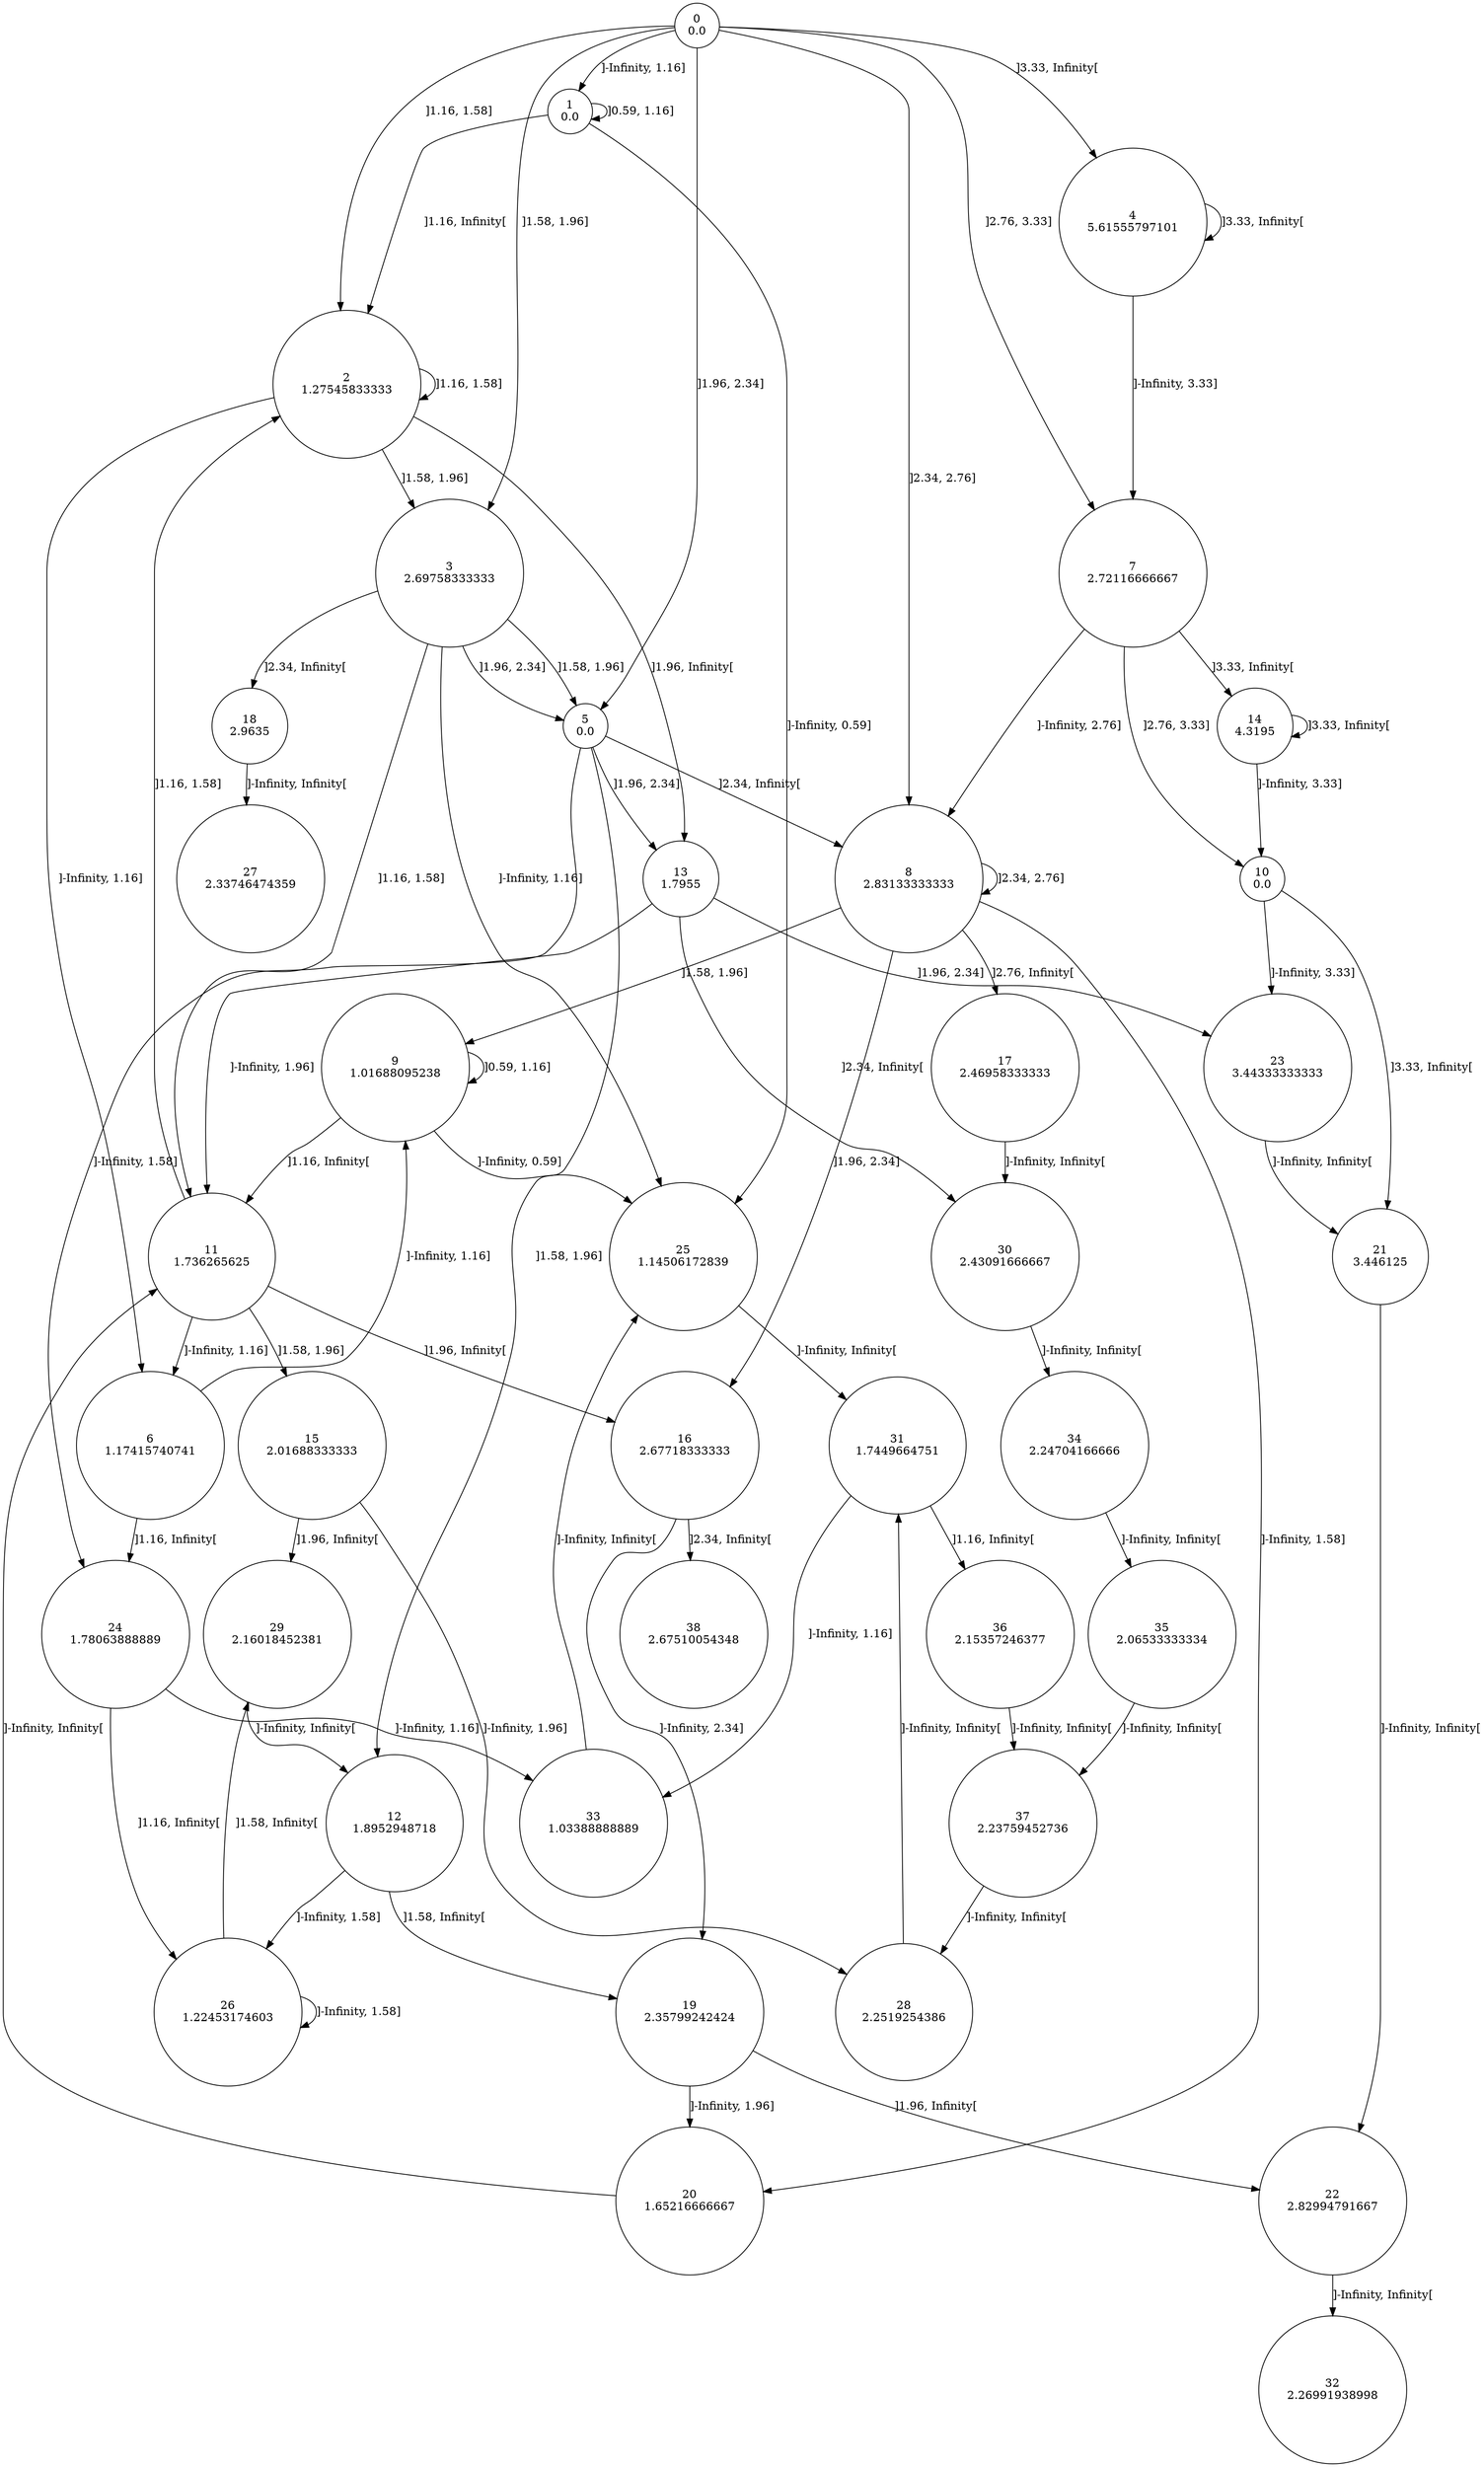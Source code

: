 digraph a {
0 [shape=circle, label="0\n0.0"];
	0 -> 1 [label="]-Infinity, 1.16]"];
	0 -> 2 [label="]1.16, 1.58]"];
	0 -> 3 [label="]1.58, 1.96]"];
	0 -> 5 [label="]1.96, 2.34]"];
	0 -> 8 [label="]2.34, 2.76]"];
	0 -> 7 [label="]2.76, 3.33]"];
	0 -> 4 [label="]3.33, Infinity["];
1 [shape=circle, label="1\n0.0"];
	1 -> 25 [label="]-Infinity, 0.59]"];
	1 -> 1 [label="]0.59, 1.16]"];
	1 -> 2 [label="]1.16, Infinity["];
2 [shape=circle, label="2\n1.27545833333"];
	2 -> 6 [label="]-Infinity, 1.16]"];
	2 -> 2 [label="]1.16, 1.58]"];
	2 -> 3 [label="]1.58, 1.96]"];
	2 -> 13 [label="]1.96, Infinity["];
3 [shape=circle, label="3\n2.69758333333"];
	3 -> 25 [label="]-Infinity, 1.16]"];
	3 -> 11 [label="]1.16, 1.58]"];
	3 -> 5 [label="]1.58, 1.96]"];
	3 -> 5 [label="]1.96, 2.34]"];
	3 -> 18 [label="]2.34, Infinity["];
4 [shape=circle, label="4\n5.61555797101"];
	4 -> 7 [label="]-Infinity, 3.33]"];
	4 -> 4 [label="]3.33, Infinity["];
5 [shape=circle, label="5\n0.0"];
	5 -> 24 [label="]-Infinity, 1.58]"];
	5 -> 12 [label="]1.58, 1.96]"];
	5 -> 13 [label="]1.96, 2.34]"];
	5 -> 8 [label="]2.34, Infinity["];
6 [shape=circle, label="6\n1.17415740741"];
	6 -> 9 [label="]-Infinity, 1.16]"];
	6 -> 24 [label="]1.16, Infinity["];
7 [shape=circle, label="7\n2.72116666667"];
	7 -> 8 [label="]-Infinity, 2.76]"];
	7 -> 10 [label="]2.76, 3.33]"];
	7 -> 14 [label="]3.33, Infinity["];
8 [shape=circle, label="8\n2.83133333333"];
	8 -> 20 [label="]-Infinity, 1.58]"];
	8 -> 9 [label="]1.58, 1.96]"];
	8 -> 16 [label="]1.96, 2.34]"];
	8 -> 8 [label="]2.34, 2.76]"];
	8 -> 17 [label="]2.76, Infinity["];
9 [shape=circle, label="9\n1.01688095238"];
	9 -> 25 [label="]-Infinity, 0.59]"];
	9 -> 9 [label="]0.59, 1.16]"];
	9 -> 11 [label="]1.16, Infinity["];
10 [shape=circle, label="10\n0.0"];
	10 -> 23 [label="]-Infinity, 3.33]"];
	10 -> 21 [label="]3.33, Infinity["];
11 [shape=circle, label="11\n1.736265625"];
	11 -> 6 [label="]-Infinity, 1.16]"];
	11 -> 2 [label="]1.16, 1.58]"];
	11 -> 15 [label="]1.58, 1.96]"];
	11 -> 16 [label="]1.96, Infinity["];
12 [shape=circle, label="12\n1.8952948718"];
	12 -> 26 [label="]-Infinity, 1.58]"];
	12 -> 19 [label="]1.58, Infinity["];
13 [shape=circle, label="13\n1.7955"];
	13 -> 11 [label="]-Infinity, 1.96]"];
	13 -> 23 [label="]1.96, 2.34]"];
	13 -> 30 [label="]2.34, Infinity["];
14 [shape=circle, label="14\n4.3195"];
	14 -> 10 [label="]-Infinity, 3.33]"];
	14 -> 14 [label="]3.33, Infinity["];
15 [shape=circle, label="15\n2.01688333333"];
	15 -> 28 [label="]-Infinity, 1.96]"];
	15 -> 29 [label="]1.96, Infinity["];
16 [shape=circle, label="16\n2.67718333333"];
	16 -> 19 [label="]-Infinity, 2.34]"];
	16 -> 38 [label="]2.34, Infinity["];
17 [shape=circle, label="17\n2.46958333333"];
	17 -> 30 [label="]-Infinity, Infinity["];
18 [shape=circle, label="18\n2.9635"];
	18 -> 27 [label="]-Infinity, Infinity["];
19 [shape=circle, label="19\n2.35799242424"];
	19 -> 20 [label="]-Infinity, 1.96]"];
	19 -> 22 [label="]1.96, Infinity["];
20 [shape=circle, label="20\n1.65216666667"];
	20 -> 11 [label="]-Infinity, Infinity["];
21 [shape=circle, label="21\n3.446125"];
	21 -> 22 [label="]-Infinity, Infinity["];
22 [shape=circle, label="22\n2.82994791667"];
	22 -> 32 [label="]-Infinity, Infinity["];
23 [shape=circle, label="23\n3.44333333333"];
	23 -> 21 [label="]-Infinity, Infinity["];
24 [shape=circle, label="24\n1.78063888889"];
	24 -> 33 [label="]-Infinity, 1.16]"];
	24 -> 26 [label="]1.16, Infinity["];
25 [shape=circle, label="25\n1.14506172839"];
	25 -> 31 [label="]-Infinity, Infinity["];
26 [shape=circle, label="26\n1.22453174603"];
	26 -> 26 [label="]-Infinity, 1.58]"];
	26 -> 29 [label="]1.58, Infinity["];
27 [shape=circle, label="27\n2.33746474359"];
28 [shape=circle, label="28\n2.2519254386"];
	28 -> 31 [label="]-Infinity, Infinity["];
29 [shape=circle, label="29\n2.16018452381"];
	29 -> 12 [label="]-Infinity, Infinity["];
30 [shape=circle, label="30\n2.43091666667"];
	30 -> 34 [label="]-Infinity, Infinity["];
31 [shape=circle, label="31\n1.7449664751"];
	31 -> 33 [label="]-Infinity, 1.16]"];
	31 -> 36 [label="]1.16, Infinity["];
32 [shape=circle, label="32\n2.26991938998"];
33 [shape=circle, label="33\n1.03388888889"];
	33 -> 25 [label="]-Infinity, Infinity["];
34 [shape=circle, label="34\n2.24704166666"];
	34 -> 35 [label="]-Infinity, Infinity["];
35 [shape=circle, label="35\n2.06533333334"];
	35 -> 37 [label="]-Infinity, Infinity["];
36 [shape=circle, label="36\n2.15357246377"];
	36 -> 37 [label="]-Infinity, Infinity["];
37 [shape=circle, label="37\n2.23759452736"];
	37 -> 28 [label="]-Infinity, Infinity["];
38 [shape=circle, label="38\n2.67510054348"];
}